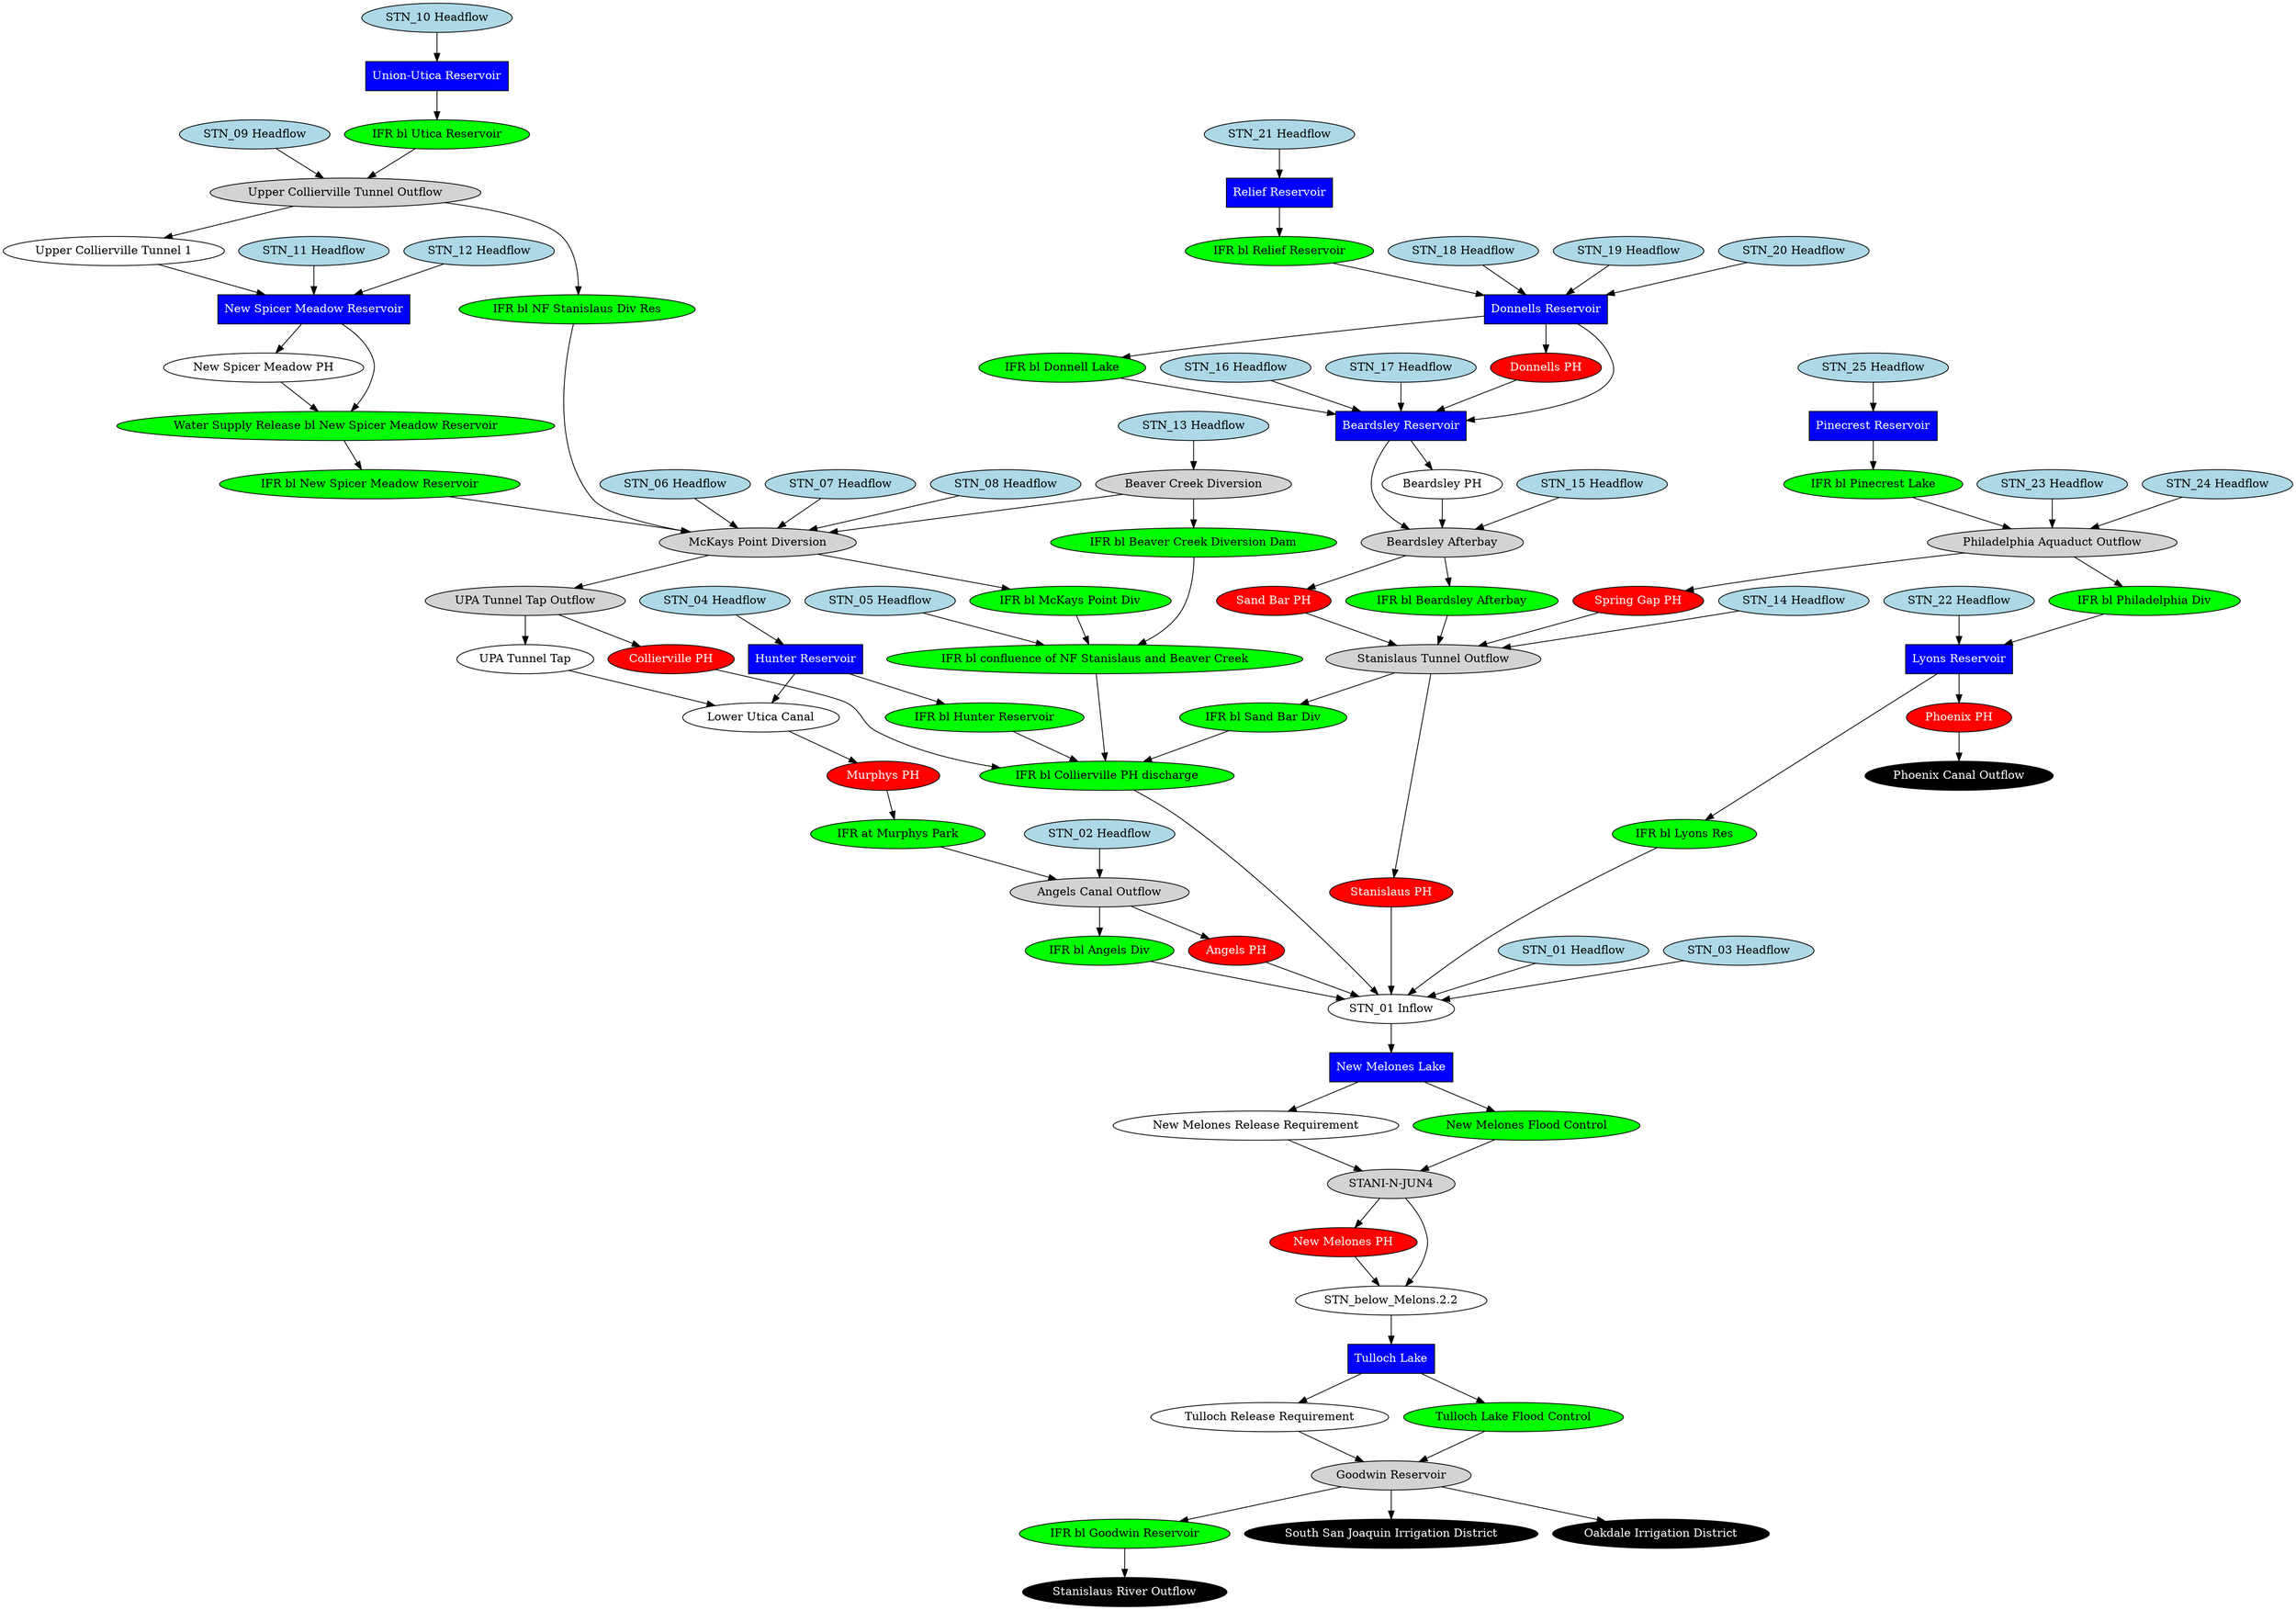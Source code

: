 // stanislaus
digraph stanislaus {
	"Angels PH" [fillcolor=red fontcolor=white shape=oval style=filled]
	"Angels Canal Outflow" [fillcolor=lightgrey fontcolor=black shape=oval style=filled]
	"Beardsley Reservoir" [fillcolor=blue fontcolor=white shape=rect style=filled]
	"Beardsley PH" [fillcolor=white fontcolor=black shape=oval style=filled]
	"Beaver Creek Diversion" [fillcolor=lightgrey fontcolor=black shape=oval style=filled]
	"Collierville PH" [fillcolor=red fontcolor=white shape=oval style=filled]
	"Donnells PH" [fillcolor=red fontcolor=white shape=oval style=filled]
	"Donnells Reservoir" [fillcolor=blue fontcolor=white shape=rect style=filled]
	"IFR bl Angels Div" [fillcolor=green fontcolor=black shape=oval style=filled]
	"IFR bl Collierville PH discharge" [fillcolor=green fontcolor=black shape=oval style=filled]
	"IFR at Murphys Park" [fillcolor=green fontcolor=black shape=oval style=filled]
	"IFR bl Donnell Lake" [fillcolor=green fontcolor=black shape=oval style=filled]
	"IFR bl Hunter Reservoir" [fillcolor=green fontcolor=black shape=oval style=filled]
	"IFR bl Lyons Res" [fillcolor=green fontcolor=black shape=oval style=filled]
	"IFR bl McKays Point Div" [fillcolor=green fontcolor=black shape=oval style=filled]
	"Water Supply Release bl New Spicer Meadow Reservoir" [fillcolor=green fontcolor=black shape=oval style=filled]
	"IFR bl New Spicer Meadow Reservoir" [fillcolor=green fontcolor=black shape=oval style=filled]
	"IFR bl Philadelphia Div" [fillcolor=green fontcolor=black shape=oval style=filled]
	"IFR bl Relief Reservoir" [fillcolor=green fontcolor=black shape=oval style=filled]
	"IFR bl Sand Bar Div" [fillcolor=green fontcolor=black shape=oval style=filled]
	"IFR bl NF Stanislaus Div Res" [fillcolor=green fontcolor=black shape=oval style=filled]
	"IFR bl Beaver Creek Diversion Dam" [fillcolor=green fontcolor=black shape=oval style=filled]
	"IFR bl confluence of NF Stanislaus and Beaver Creek" [fillcolor=green fontcolor=black shape=oval style=filled]
	"IFR bl Goodwin Reservoir" [fillcolor=green fontcolor=black shape=oval style=filled]
	"IFR bl Pinecrest Lake" [fillcolor=green fontcolor=black shape=oval style=filled]
	"IFR bl Utica Reservoir" [fillcolor=green fontcolor=black shape=oval style=filled]
	"IFR bl Beardsley Afterbay" [fillcolor=green fontcolor=black shape=oval style=filled]
	"Hunter Reservoir" [fillcolor=blue fontcolor=white shape=rect style=filled]
	"Lyons Reservoir" [fillcolor=blue fontcolor=white shape=rect style=filled]
	"McKays Point Diversion" [fillcolor=lightgrey fontcolor=black shape=oval style=filled]
	"Murphys PH" [fillcolor=red fontcolor=white shape=oval style=filled]
	"New Melones Lake" [fillcolor=blue fontcolor=white shape=rect style=filled]
	"New Melones PH" [fillcolor=red fontcolor=white shape=oval style=filled]
	"New Spicer Meadow Reservoir" [fillcolor=blue fontcolor=white shape=rect style=filled]
	"New Spicer Meadow PH" [fillcolor=white fontcolor=black shape=oval style=filled]
	"Philadelphia Aquaduct Outflow" [fillcolor=lightgrey fontcolor=black shape=oval style=filled]
	"Phoenix Canal Outflow" [fillcolor=black fontcolor=white shape=oval style=filled]
	"Phoenix PH" [fillcolor=red fontcolor=white shape=oval style=filled]
	"Pinecrest Reservoir" [fillcolor=blue fontcolor=white shape=rect style=filled]
	"Relief Reservoir" [fillcolor=blue fontcolor=white shape=rect style=filled]
	"Sand Bar PH" [fillcolor=red fontcolor=white shape=oval style=filled]
	"Beardsley Afterbay" [fillcolor=lightgrey fontcolor=black shape=oval style=filled]
	"Spring Gap PH" [fillcolor=red fontcolor=white shape=oval style=filled]
	"Stanislaus PH" [fillcolor=red fontcolor=white shape=oval style=filled]
	"Stanislaus Tunnel Outflow" [fillcolor=lightgrey fontcolor=black shape=oval style=filled]
	"South San Joaquin Irrigation District" [fillcolor=black fontcolor=white shape=oval style=filled]
	"Oakdale Irrigation District" [fillcolor=black fontcolor=white shape=oval style=filled]
	"Stanislaus River Outflow" [fillcolor=black fontcolor=white shape=oval style=filled]
	"STN_01 Headflow" [fillcolor=lightblue fontcolor=black shape=oval style=filled]
	"STN_01 Inflow" [fillcolor=white fontcolor=black shape=oval style=filled]
	"STN_02 Headflow" [fillcolor=lightblue fontcolor=black shape=oval style=filled]
	"STN_03 Headflow" [fillcolor=lightblue fontcolor=black shape=oval style=filled]
	"STN_04 Headflow" [fillcolor=lightblue fontcolor=black shape=oval style=filled]
	"STN_05 Headflow" [fillcolor=lightblue fontcolor=black shape=oval style=filled]
	"STN_06 Headflow" [fillcolor=lightblue fontcolor=black shape=oval style=filled]
	"STN_07 Headflow" [fillcolor=lightblue fontcolor=black shape=oval style=filled]
	"STN_08 Headflow" [fillcolor=lightblue fontcolor=black shape=oval style=filled]
	"STN_09 Headflow" [fillcolor=lightblue fontcolor=black shape=oval style=filled]
	"STN_10 Headflow" [fillcolor=lightblue fontcolor=black shape=oval style=filled]
	"STN_11 Headflow" [fillcolor=lightblue fontcolor=black shape=oval style=filled]
	"STN_12 Headflow" [fillcolor=lightblue fontcolor=black shape=oval style=filled]
	"STN_13 Headflow" [fillcolor=lightblue fontcolor=black shape=oval style=filled]
	"STN_14 Headflow" [fillcolor=lightblue fontcolor=black shape=oval style=filled]
	"STN_15 Headflow" [fillcolor=lightblue fontcolor=black shape=oval style=filled]
	"STN_16 Headflow" [fillcolor=lightblue fontcolor=black shape=oval style=filled]
	"STN_17 Headflow" [fillcolor=lightblue fontcolor=black shape=oval style=filled]
	"STN_18 Headflow" [fillcolor=lightblue fontcolor=black shape=oval style=filled]
	"STN_19 Headflow" [fillcolor=lightblue fontcolor=black shape=oval style=filled]
	"STN_20 Headflow" [fillcolor=lightblue fontcolor=black shape=oval style=filled]
	"STN_21 Headflow" [fillcolor=lightblue fontcolor=black shape=oval style=filled]
	"STN_22 Headflow" [fillcolor=lightblue fontcolor=black shape=oval style=filled]
	"STN_23 Headflow" [fillcolor=lightblue fontcolor=black shape=oval style=filled]
	"STN_24 Headflow" [fillcolor=lightblue fontcolor=black shape=oval style=filled]
	"STN_25 Headflow" [fillcolor=lightblue fontcolor=black shape=oval style=filled]
	"Tulloch Lake" [fillcolor=blue fontcolor=white shape=rect style=filled]
	"Tulloch Release Requirement" [fillcolor=white fontcolor=black shape=oval style=filled]
	"Tulloch Lake Flood Control" [fillcolor=green fontcolor=black shape=oval style=filled]
	"Goodwin Reservoir" [fillcolor=lightgrey fontcolor=black shape=oval style=filled]
	"Union-Utica Reservoir" [fillcolor=blue fontcolor=white shape=rect style=filled]
	"Lower Utica Canal" [fillcolor=white fontcolor=black shape=oval style=filled]
	"UPA Tunnel Tap" [fillcolor=white fontcolor=black shape=oval style=filled]
	"UPA Tunnel Tap Outflow" [fillcolor=lightgrey fontcolor=black shape=oval style=filled]
	"Upper Collierville Tunnel Outflow" [fillcolor=lightgrey fontcolor=black shape=oval style=filled]
	"Upper Collierville Tunnel 1" [fillcolor=white fontcolor=black shape=oval style=filled]
	"New Melones Release Requirement" [fillcolor=white fontcolor=black shape=oval style=filled]
	"New Melones Flood Control" [fillcolor=green fontcolor=black shape=oval style=filled]
	"STN_below_Melons.2.2" [fillcolor=white fontcolor=black shape=oval style=filled]
	"STANI-N-JUN4" [fillcolor=lightgrey fontcolor=black shape=oval style=filled]
	"Angels Canal Outflow" -> "Angels PH"
	"Angels Canal Outflow" -> "IFR bl Angels Div"
	"Donnells Reservoir" -> "Donnells PH"
	"Donnells Reservoir" -> "IFR bl Donnell Lake"
	"Upper Collierville Tunnel Outflow" -> "IFR bl NF Stanislaus Div Res"
	"McKays Point Diversion" -> "UPA Tunnel Tap Outflow"
	"Hunter Reservoir" -> "IFR bl Hunter Reservoir"
	"Water Supply Release bl New Spicer Meadow Reservoir" -> "IFR bl New Spicer Meadow Reservoir"
	"New Spicer Meadow Reservoir" -> "New Spicer Meadow PH"
	"Philadelphia Aquaduct Outflow" -> "Spring Gap PH"
	"Pinecrest Reservoir" -> "IFR bl Pinecrest Lake"
	"Relief Reservoir" -> "IFR bl Relief Reservoir"
	"Beardsley Afterbay" -> "Sand Bar PH"
	"Stanislaus Tunnel Outflow" -> "Stanislaus PH"
	"STN_01 Headflow" -> "STN_01 Inflow"
	"McKays Point Diversion" -> "IFR bl McKays Point Div"
	"Union-Utica Reservoir" -> "IFR bl Utica Reservoir"
	"Beardsley Afterbay" -> "IFR bl Beardsley Afterbay"
	"Beardsley Reservoir" -> "Beardsley PH"
	"UPA Tunnel Tap Outflow" -> "UPA Tunnel Tap"
	"Lower Utica Canal" -> "Murphys PH"
	"UPA Tunnel Tap Outflow" -> "Collierville PH"
	"Stanislaus Tunnel Outflow" -> "IFR bl Sand Bar Div"
	"Lyons Reservoir" -> "IFR bl Lyons Res"
	"Goodwin Reservoir" -> "Oakdale Irrigation District"
	"Goodwin Reservoir" -> "South San Joaquin Irrigation District"
	"Goodwin Reservoir" -> "IFR bl Goodwin Reservoir"
	"STN_01 Inflow" -> "New Melones Lake"
	"Upper Collierville Tunnel Outflow" -> "Upper Collierville Tunnel 1"
	"Angels PH" -> "STN_01 Inflow"
	"IFR bl Angels Div" -> "STN_01 Inflow"
	"IFR bl Beaver Creek Diversion Dam" -> "IFR bl confluence of NF Stanislaus and Beaver Creek"
	"Beaver Creek Diversion" -> "IFR bl Beaver Creek Diversion Dam"
	"Beaver Creek Diversion" -> "McKays Point Diversion"
	"Phoenix PH" -> "Phoenix Canal Outflow"
	"New Spicer Meadow Reservoir" -> "Water Supply Release bl New Spicer Meadow Reservoir"
	"New Spicer Meadow PH" -> "Water Supply Release bl New Spicer Meadow Reservoir"
	"Murphys PH" -> "IFR at Murphys Park"
	"IFR bl Sand Bar Div" -> "IFR bl Collierville PH discharge"
	"IFR bl Hunter Reservoir" -> "IFR bl Collierville PH discharge"
	"IFR bl confluence of NF Stanislaus and Beaver Creek" -> "IFR bl Collierville PH discharge"
	"Sand Bar PH" -> "Stanislaus Tunnel Outflow"
	"Philadelphia Aquaduct Outflow" -> "IFR bl Philadelphia Div"
	"IFR bl Lyons Res" -> "STN_01 Inflow"
	"IFR bl Goodwin Reservoir" -> "Stanislaus River Outflow"
	"STN_02 Headflow" -> "Angels Canal Outflow"
	"IFR at Murphys Park" -> "Angels Canal Outflow"
	"IFR bl Collierville PH discharge" -> "STN_01 Inflow"
	"STN_03 Headflow" -> "STN_01 Inflow"
	"STN_04 Headflow" -> "Hunter Reservoir"
	"STN_05 Headflow" -> "IFR bl confluence of NF Stanislaus and Beaver Creek"
	"IFR bl McKays Point Div" -> "IFR bl confluence of NF Stanislaus and Beaver Creek"
	"STN_06 Headflow" -> "McKays Point Diversion"
	"STN_07 Headflow" -> "McKays Point Diversion"
	"IFR bl New Spicer Meadow Reservoir" -> "McKays Point Diversion"
	"STN_08 Headflow" -> "McKays Point Diversion"
	"IFR bl NF Stanislaus Div Res" -> "McKays Point Diversion"
	"STN_09 Headflow" -> "Upper Collierville Tunnel Outflow"
	"IFR bl Utica Reservoir" -> "Upper Collierville Tunnel Outflow"
	"STN_10 Headflow" -> "Union-Utica Reservoir"
	"STN_11 Headflow" -> "New Spicer Meadow Reservoir"
	"STN_13 Headflow" -> "Beaver Creek Diversion"
	"STN_14 Headflow" -> "Stanislaus Tunnel Outflow"
	"IFR bl Beardsley Afterbay" -> "Stanislaus Tunnel Outflow"
	"STN_15 Headflow" -> "Beardsley Afterbay"
	"Beardsley Reservoir" -> "Beardsley Afterbay"
	"Beardsley PH" -> "Beardsley Afterbay"
	"STN_16 Headflow" -> "Beardsley Reservoir"
	"STN_17 Headflow" -> "Beardsley Reservoir"
	"Donnells Reservoir" -> "Beardsley Reservoir"
	"IFR bl Donnell Lake" -> "Beardsley Reservoir"
	"STN_18 Headflow" -> "Donnells Reservoir"
	"STN_19 Headflow" -> "Donnells Reservoir"
	"STN_21 Headflow" -> "Relief Reservoir"
	"IFR bl Philadelphia Div" -> "Lyons Reservoir"
	"STN_22 Headflow" -> "Lyons Reservoir"
	"STN_23 Headflow" -> "Philadelphia Aquaduct Outflow"
	"IFR bl Pinecrest Lake" -> "Philadelphia Aquaduct Outflow"
	"STN_24 Headflow" -> "Philadelphia Aquaduct Outflow"
	"STN_25 Headflow" -> "Pinecrest Reservoir"
	"IFR bl Relief Reservoir" -> "Donnells Reservoir"
	"STN_20 Headflow" -> "Donnells Reservoir"
	"Hunter Reservoir" -> "Lower Utica Canal"
	"UPA Tunnel Tap" -> "Lower Utica Canal"
	"STN_12 Headflow" -> "New Spicer Meadow Reservoir"
	"Donnells PH" -> "Beardsley Reservoir"
	"Upper Collierville Tunnel 1" -> "New Spicer Meadow Reservoir"
	"Collierville PH" -> "IFR bl Collierville PH discharge"
	"Stanislaus PH" -> "STN_01 Inflow"
	"Spring Gap PH" -> "Stanislaus Tunnel Outflow"
	"Lyons Reservoir" -> "Phoenix PH"
	"New Melones Lake" -> "New Melones Release Requirement"
	"New Melones Lake" -> "New Melones Flood Control"
	"New Melones Release Requirement" -> "STANI-N-JUN4"
	"New Melones Flood Control" -> "STANI-N-JUN4"
	"STANI-N-JUN4" -> "New Melones PH"
	"Tulloch Lake" -> "Tulloch Release Requirement"
	"Tulloch Lake" -> "Tulloch Lake Flood Control"
	"Tulloch Release Requirement" -> "Goodwin Reservoir"
	"Tulloch Lake Flood Control" -> "Goodwin Reservoir"
	"STN_below_Melons.2.2" -> "Tulloch Lake"
	"New Melones PH" -> "STN_below_Melons.2.2"
	"STANI-N-JUN4" -> "STN_below_Melons.2.2"
}
